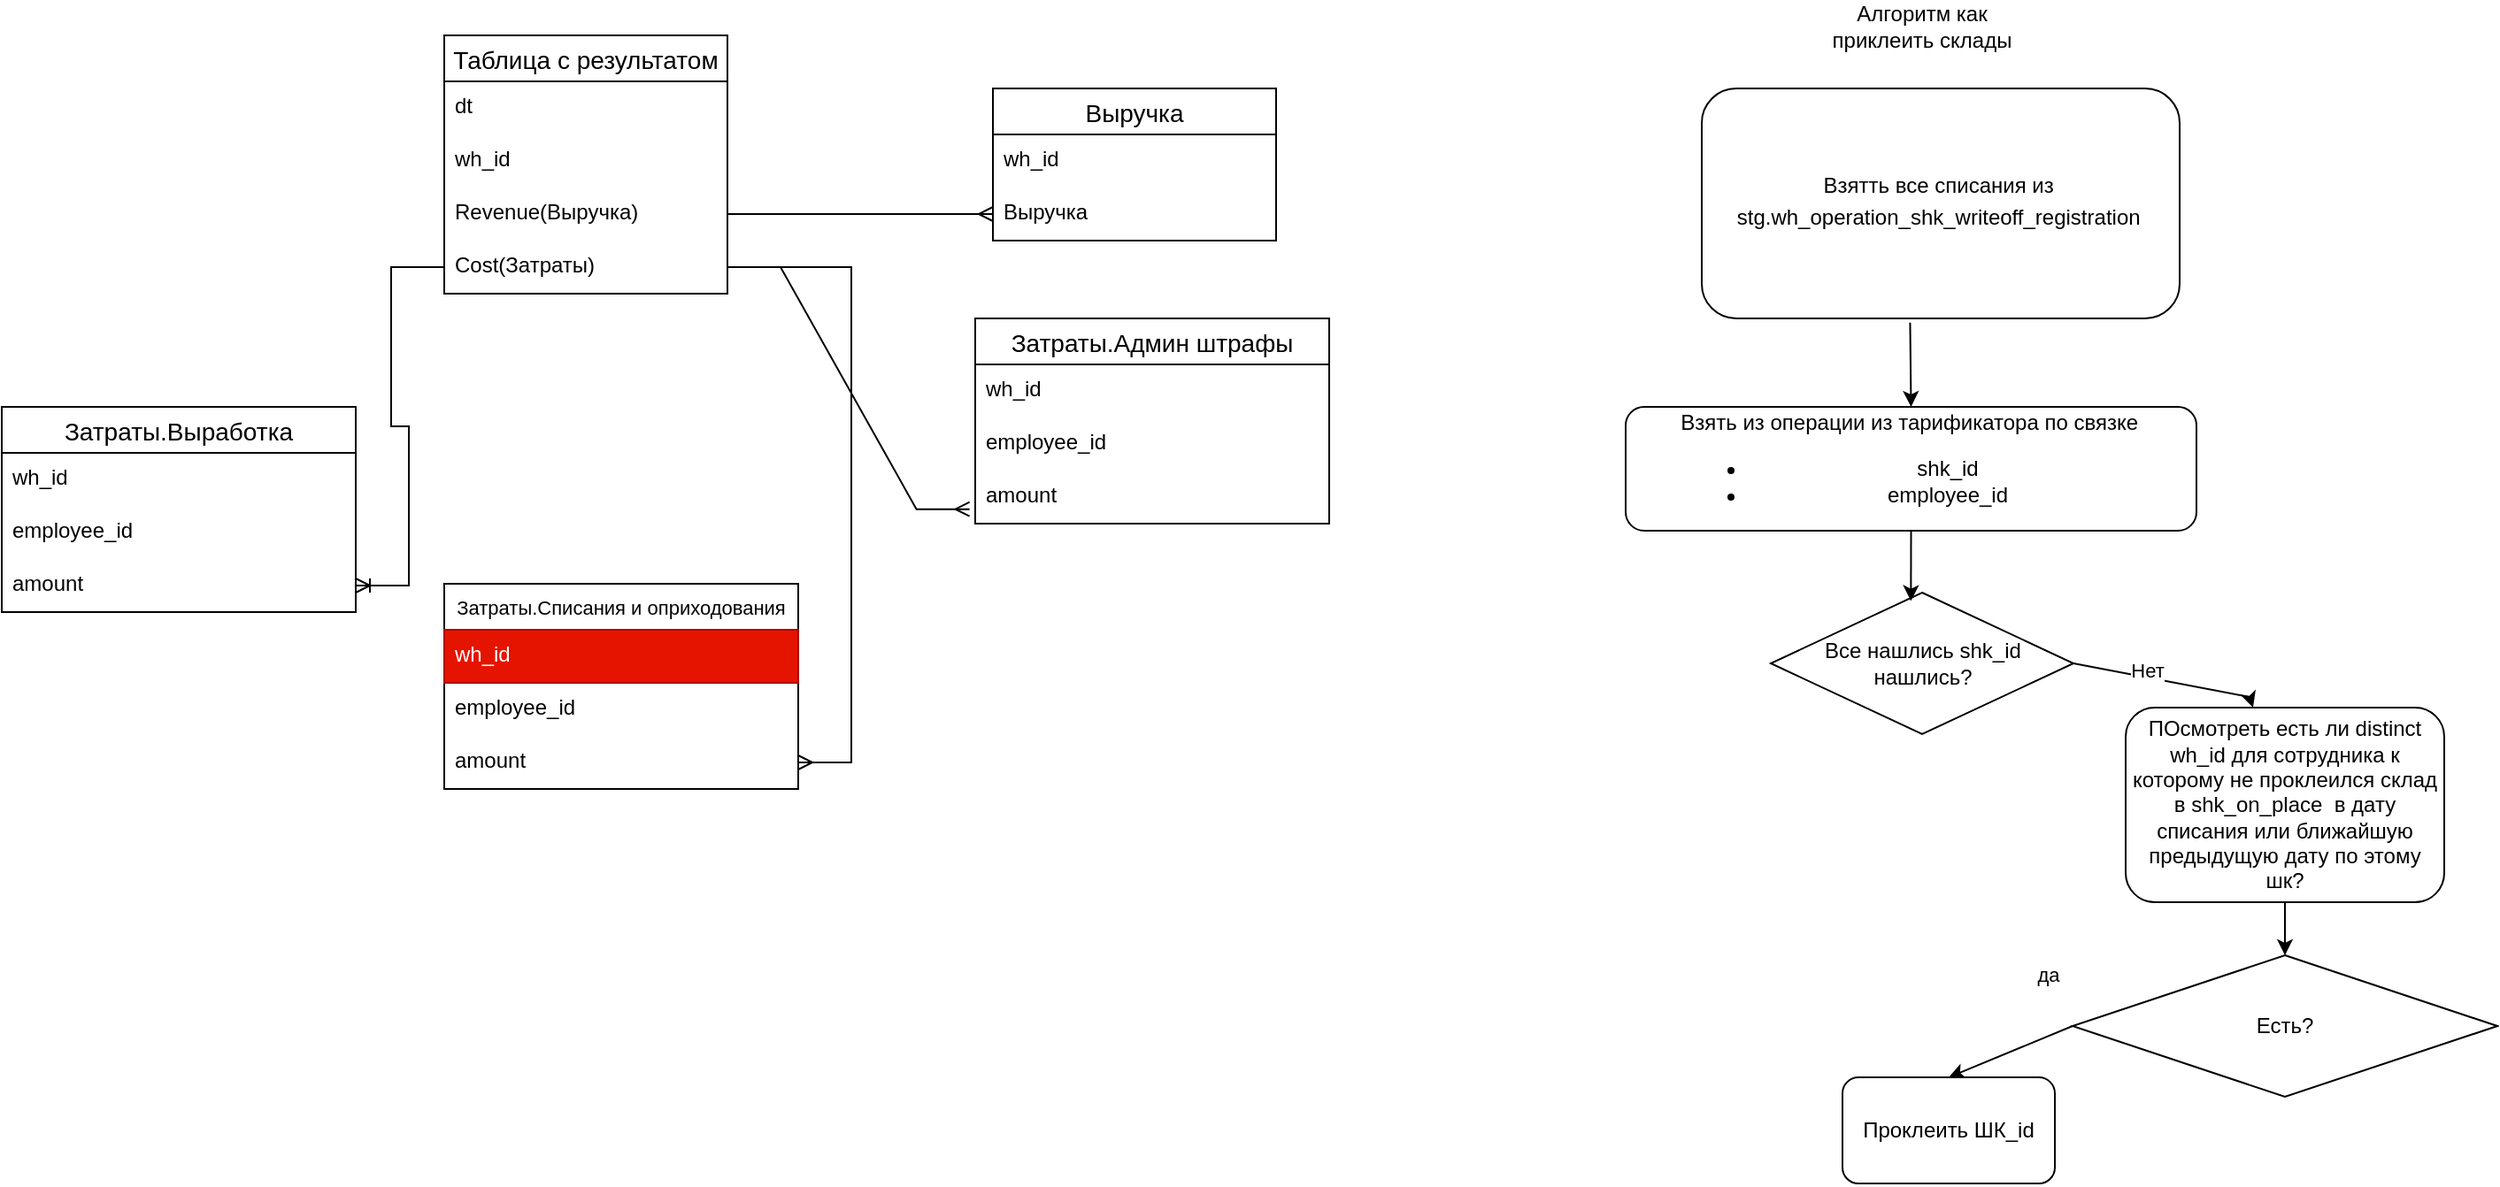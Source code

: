 <mxfile version="24.5.2" type="github">
  <diagram name="Page-1" id="e56a1550-8fbb-45ad-956c-1786394a9013">
    <mxGraphModel dx="1002" dy="575" grid="1" gridSize="10" guides="1" tooltips="1" connect="1" arrows="1" fold="1" page="1" pageScale="1" pageWidth="1100" pageHeight="850" background="none" math="0" shadow="0">
      <root>
        <mxCell id="0" />
        <mxCell id="1" parent="0" />
        <mxCell id="5e7JrkWrHbsxP8Q_pqoO-5" value="Таблица с результатом" style="swimlane;fontStyle=0;childLayout=stackLayout;horizontal=1;startSize=26;horizontalStack=0;resizeParent=1;resizeParentMax=0;resizeLast=0;collapsible=1;marginBottom=0;align=center;fontSize=14;" parent="1" vertex="1">
          <mxGeometry x="290" y="30" width="160" height="146" as="geometry" />
        </mxCell>
        <mxCell id="5e7JrkWrHbsxP8Q_pqoO-6" value="dt" style="text;strokeColor=none;fillColor=none;spacingLeft=4;spacingRight=4;overflow=hidden;rotatable=0;points=[[0,0.5],[1,0.5]];portConstraint=eastwest;fontSize=12;whiteSpace=wrap;html=1;" parent="5e7JrkWrHbsxP8Q_pqoO-5" vertex="1">
          <mxGeometry y="26" width="160" height="30" as="geometry" />
        </mxCell>
        <mxCell id="5e7JrkWrHbsxP8Q_pqoO-7" value="wh_id" style="text;strokeColor=none;fillColor=none;spacingLeft=4;spacingRight=4;overflow=hidden;rotatable=0;points=[[0,0.5],[1,0.5]];portConstraint=eastwest;fontSize=12;whiteSpace=wrap;html=1;" parent="5e7JrkWrHbsxP8Q_pqoO-5" vertex="1">
          <mxGeometry y="56" width="160" height="30" as="geometry" />
        </mxCell>
        <mxCell id="5e7JrkWrHbsxP8Q_pqoO-8" value="Revenue(Выручка)&lt;div&gt;&lt;br&gt;&lt;/div&gt;" style="text;strokeColor=none;fillColor=none;spacingLeft=4;spacingRight=4;overflow=hidden;rotatable=0;points=[[0,0.5],[1,0.5]];portConstraint=eastwest;fontSize=12;whiteSpace=wrap;html=1;" parent="5e7JrkWrHbsxP8Q_pqoO-5" vertex="1">
          <mxGeometry y="86" width="160" height="30" as="geometry" />
        </mxCell>
        <mxCell id="5e7JrkWrHbsxP8Q_pqoO-9" value="Cost(Затраты)" style="text;strokeColor=none;fillColor=none;spacingLeft=4;spacingRight=4;overflow=hidden;rotatable=0;points=[[0,0.5],[1,0.5]];portConstraint=eastwest;fontSize=12;whiteSpace=wrap;html=1;" parent="5e7JrkWrHbsxP8Q_pqoO-5" vertex="1">
          <mxGeometry y="116" width="160" height="30" as="geometry" />
        </mxCell>
        <mxCell id="5e7JrkWrHbsxP8Q_pqoO-10" value="Затраты.Выработка" style="swimlane;fontStyle=0;childLayout=stackLayout;horizontal=1;startSize=26;horizontalStack=0;resizeParent=1;resizeParentMax=0;resizeLast=0;collapsible=1;marginBottom=0;align=center;fontSize=14;" parent="1" vertex="1">
          <mxGeometry x="40" y="240" width="200" height="116" as="geometry" />
        </mxCell>
        <mxCell id="5e7JrkWrHbsxP8Q_pqoO-11" value="wh_id" style="text;strokeColor=none;fillColor=none;spacingLeft=4;spacingRight=4;overflow=hidden;rotatable=0;points=[[0,0.5],[1,0.5]];portConstraint=eastwest;fontSize=12;whiteSpace=wrap;html=1;" parent="5e7JrkWrHbsxP8Q_pqoO-10" vertex="1">
          <mxGeometry y="26" width="200" height="30" as="geometry" />
        </mxCell>
        <mxCell id="5e7JrkWrHbsxP8Q_pqoO-12" value="employee_id" style="text;strokeColor=none;fillColor=none;spacingLeft=4;spacingRight=4;overflow=hidden;rotatable=0;points=[[0,0.5],[1,0.5]];portConstraint=eastwest;fontSize=12;whiteSpace=wrap;html=1;" parent="5e7JrkWrHbsxP8Q_pqoO-10" vertex="1">
          <mxGeometry y="56" width="200" height="30" as="geometry" />
        </mxCell>
        <mxCell id="5e7JrkWrHbsxP8Q_pqoO-13" value="amount" style="text;strokeColor=none;fillColor=none;spacingLeft=4;spacingRight=4;overflow=hidden;rotatable=0;points=[[0,0.5],[1,0.5]];portConstraint=eastwest;fontSize=12;whiteSpace=wrap;html=1;" parent="5e7JrkWrHbsxP8Q_pqoO-10" vertex="1">
          <mxGeometry y="86" width="200" height="30" as="geometry" />
        </mxCell>
        <mxCell id="5e7JrkWrHbsxP8Q_pqoO-14" value="Затраты.Списания и оприходования" style="swimlane;fontStyle=0;childLayout=stackLayout;horizontal=1;startSize=26;horizontalStack=0;resizeParent=1;resizeParentMax=0;resizeLast=0;collapsible=1;marginBottom=0;align=center;fontSize=11;" parent="1" vertex="1">
          <mxGeometry x="290" y="340" width="200" height="116" as="geometry" />
        </mxCell>
        <mxCell id="5e7JrkWrHbsxP8Q_pqoO-15" value="wh_id" style="text;strokeColor=#B20000;fillColor=#e51400;spacingLeft=4;spacingRight=4;overflow=hidden;rotatable=0;points=[[0,0.5],[1,0.5]];portConstraint=eastwest;fontSize=12;whiteSpace=wrap;html=1;fontColor=#ffffff;" parent="5e7JrkWrHbsxP8Q_pqoO-14" vertex="1">
          <mxGeometry y="26" width="200" height="30" as="geometry" />
        </mxCell>
        <mxCell id="5e7JrkWrHbsxP8Q_pqoO-16" value="employee_id" style="text;strokeColor=none;fillColor=none;spacingLeft=4;spacingRight=4;overflow=hidden;rotatable=0;points=[[0,0.5],[1,0.5]];portConstraint=eastwest;fontSize=12;whiteSpace=wrap;html=1;" parent="5e7JrkWrHbsxP8Q_pqoO-14" vertex="1">
          <mxGeometry y="56" width="200" height="30" as="geometry" />
        </mxCell>
        <mxCell id="5e7JrkWrHbsxP8Q_pqoO-17" value="amount" style="text;strokeColor=none;fillColor=none;spacingLeft=4;spacingRight=4;overflow=hidden;rotatable=0;points=[[0,0.5],[1,0.5]];portConstraint=eastwest;fontSize=12;whiteSpace=wrap;html=1;" parent="5e7JrkWrHbsxP8Q_pqoO-14" vertex="1">
          <mxGeometry y="86" width="200" height="30" as="geometry" />
        </mxCell>
        <mxCell id="5e7JrkWrHbsxP8Q_pqoO-18" value="Затраты.Админ штрафы" style="swimlane;fontStyle=0;childLayout=stackLayout;horizontal=1;startSize=26;horizontalStack=0;resizeParent=1;resizeParentMax=0;resizeLast=0;collapsible=1;marginBottom=0;align=center;fontSize=14;" parent="1" vertex="1">
          <mxGeometry x="590" y="190" width="200" height="116" as="geometry" />
        </mxCell>
        <mxCell id="5e7JrkWrHbsxP8Q_pqoO-19" value="wh_id" style="text;strokeColor=none;fillColor=none;spacingLeft=4;spacingRight=4;overflow=hidden;rotatable=0;points=[[0,0.5],[1,0.5]];portConstraint=eastwest;fontSize=12;whiteSpace=wrap;html=1;" parent="5e7JrkWrHbsxP8Q_pqoO-18" vertex="1">
          <mxGeometry y="26" width="200" height="30" as="geometry" />
        </mxCell>
        <mxCell id="5e7JrkWrHbsxP8Q_pqoO-20" value="employee_id" style="text;strokeColor=none;fillColor=none;spacingLeft=4;spacingRight=4;overflow=hidden;rotatable=0;points=[[0,0.5],[1,0.5]];portConstraint=eastwest;fontSize=12;whiteSpace=wrap;html=1;" parent="5e7JrkWrHbsxP8Q_pqoO-18" vertex="1">
          <mxGeometry y="56" width="200" height="30" as="geometry" />
        </mxCell>
        <mxCell id="5e7JrkWrHbsxP8Q_pqoO-21" value="amount" style="text;strokeColor=none;fillColor=none;spacingLeft=4;spacingRight=4;overflow=hidden;rotatable=0;points=[[0,0.5],[1,0.5]];portConstraint=eastwest;fontSize=12;whiteSpace=wrap;html=1;" parent="5e7JrkWrHbsxP8Q_pqoO-18" vertex="1">
          <mxGeometry y="86" width="200" height="30" as="geometry" />
        </mxCell>
        <mxCell id="5e7JrkWrHbsxP8Q_pqoO-27" value="" style="edgeStyle=entityRelationEdgeStyle;fontSize=12;html=1;endArrow=ERoneToMany;rounded=0;exitX=0;exitY=0.5;exitDx=0;exitDy=0;" parent="1" source="5e7JrkWrHbsxP8Q_pqoO-9" target="5e7JrkWrHbsxP8Q_pqoO-13" edge="1">
          <mxGeometry width="100" height="100" relative="1" as="geometry">
            <mxPoint x="210" y="200" as="sourcePoint" />
            <mxPoint x="220" y="110" as="targetPoint" />
            <Array as="points">
              <mxPoint x="270" y="210" />
              <mxPoint x="260" y="300" />
            </Array>
          </mxGeometry>
        </mxCell>
        <mxCell id="5e7JrkWrHbsxP8Q_pqoO-28" value="" style="edgeStyle=entityRelationEdgeStyle;fontSize=12;html=1;endArrow=ERmany;rounded=0;exitX=1;exitY=0.5;exitDx=0;exitDy=0;" parent="1" source="5e7JrkWrHbsxP8Q_pqoO-9" target="5e7JrkWrHbsxP8Q_pqoO-17" edge="1">
          <mxGeometry width="100" height="100" relative="1" as="geometry">
            <mxPoint x="300" y="490" as="sourcePoint" />
            <mxPoint x="400" y="390" as="targetPoint" />
            <Array as="points">
              <mxPoint x="490" y="250" />
              <mxPoint x="490" y="300" />
            </Array>
          </mxGeometry>
        </mxCell>
        <mxCell id="5e7JrkWrHbsxP8Q_pqoO-29" value="" style="edgeStyle=entityRelationEdgeStyle;fontSize=12;html=1;endArrow=ERmany;rounded=0;entryX=-0.016;entryY=0.728;entryDx=0;entryDy=0;entryPerimeter=0;" parent="1" source="5e7JrkWrHbsxP8Q_pqoO-9" target="5e7JrkWrHbsxP8Q_pqoO-21" edge="1">
          <mxGeometry width="100" height="100" relative="1" as="geometry">
            <mxPoint x="480" y="190" as="sourcePoint" />
            <mxPoint x="770" y="80" as="targetPoint" />
          </mxGeometry>
        </mxCell>
        <mxCell id="5e7JrkWrHbsxP8Q_pqoO-30" value="Выручка" style="swimlane;fontStyle=0;childLayout=stackLayout;horizontal=1;startSize=26;horizontalStack=0;resizeParent=1;resizeParentMax=0;resizeLast=0;collapsible=1;marginBottom=0;align=center;fontSize=14;" parent="1" vertex="1">
          <mxGeometry x="600" y="60" width="160" height="86" as="geometry" />
        </mxCell>
        <mxCell id="5e7JrkWrHbsxP8Q_pqoO-31" value="wh_id" style="text;strokeColor=none;fillColor=none;spacingLeft=4;spacingRight=4;overflow=hidden;rotatable=0;points=[[0,0.5],[1,0.5]];portConstraint=eastwest;fontSize=12;whiteSpace=wrap;html=1;" parent="5e7JrkWrHbsxP8Q_pqoO-30" vertex="1">
          <mxGeometry y="26" width="160" height="30" as="geometry" />
        </mxCell>
        <mxCell id="5e7JrkWrHbsxP8Q_pqoO-33" value="Выручка" style="text;strokeColor=none;fillColor=none;spacingLeft=4;spacingRight=4;overflow=hidden;rotatable=0;points=[[0,0.5],[1,0.5]];portConstraint=eastwest;fontSize=12;whiteSpace=wrap;html=1;" parent="5e7JrkWrHbsxP8Q_pqoO-30" vertex="1">
          <mxGeometry y="56" width="160" height="30" as="geometry" />
        </mxCell>
        <mxCell id="5e7JrkWrHbsxP8Q_pqoO-34" value="" style="edgeStyle=entityRelationEdgeStyle;fontSize=12;html=1;endArrow=ERmany;rounded=0;exitX=1;exitY=0.5;exitDx=0;exitDy=0;" parent="1" source="5e7JrkWrHbsxP8Q_pqoO-8" target="5e7JrkWrHbsxP8Q_pqoO-33" edge="1">
          <mxGeometry width="100" height="100" relative="1" as="geometry">
            <mxPoint x="530" y="120" as="sourcePoint" />
            <mxPoint x="540" y="160" as="targetPoint" />
          </mxGeometry>
        </mxCell>
        <mxCell id="5e7JrkWrHbsxP8Q_pqoO-39" value="Взятть все списания из&amp;nbsp;&lt;br&gt;&lt;table style=&quot;border-collapse:&lt;br/&gt; collapse;width:379pt&quot; width=&quot;505&quot; cellspacing=&quot;0&quot; cellpadding=&quot;0&quot; border=&quot;0&quot;&gt;&lt;tbody&gt;&lt;tr style=&quot;height:15.0pt&quot; height=&quot;20&quot;&gt;  &lt;td style=&quot;height:15.0pt;width:379pt&quot; width=&quot;505&quot; class=&quot;xl65&quot; height=&quot;20&quot;&gt;stg.wh_operation_shk_writeoff_registration&lt;font class=&quot;font5&quot;&gt;&amp;nbsp;&lt;/font&gt;&lt;/td&gt;&lt;/tr&gt;&lt;/tbody&gt;&lt;/table&gt;" style="rounded=1;whiteSpace=wrap;html=1;" parent="1" vertex="1">
          <mxGeometry x="1000.5" y="60" width="270" height="130" as="geometry" />
        </mxCell>
        <mxCell id="5e7JrkWrHbsxP8Q_pqoO-40" value="Алгоритм как приклеить склады" style="text;html=1;align=center;verticalAlign=middle;whiteSpace=wrap;rounded=0;" parent="1" vertex="1">
          <mxGeometry x="1060" y="10" width="130" height="30" as="geometry" />
        </mxCell>
        <mxCell id="5e7JrkWrHbsxP8Q_pqoO-41" value="Взять из операции из тарификатора по связке&amp;nbsp;&lt;div&gt;&lt;ul&gt;&lt;li&gt;shk_id&lt;/li&gt;&lt;li&gt;employee_id&lt;/li&gt;&lt;/ul&gt;&lt;/div&gt;" style="rounded=1;whiteSpace=wrap;html=1;" parent="1" vertex="1">
          <mxGeometry x="957.5" y="240" width="322.5" height="70" as="geometry" />
        </mxCell>
        <mxCell id="Nrw7vuONaXYaBOCRPxlg-1" value="Все нашлись shk_id нашлись?" style="rhombus;whiteSpace=wrap;html=1;" vertex="1" parent="1">
          <mxGeometry x="1039.5" y="345" width="171" height="80" as="geometry" />
        </mxCell>
        <mxCell id="Nrw7vuONaXYaBOCRPxlg-2" value="" style="endArrow=classic;html=1;rounded=0;exitX=1;exitY=0.5;exitDx=0;exitDy=0;" edge="1" parent="1" source="Nrw7vuONaXYaBOCRPxlg-1" target="Nrw7vuONaXYaBOCRPxlg-4">
          <mxGeometry width="50" height="50" relative="1" as="geometry">
            <mxPoint x="1280" y="414" as="sourcePoint" />
            <mxPoint x="1350" y="494" as="targetPoint" />
            <Array as="points">
              <mxPoint x="1310" y="404" />
            </Array>
          </mxGeometry>
        </mxCell>
        <mxCell id="Nrw7vuONaXYaBOCRPxlg-3" value="Нет" style="edgeLabel;html=1;align=center;verticalAlign=middle;resizable=0;points=[];" vertex="1" connectable="0" parent="Nrw7vuONaXYaBOCRPxlg-2">
          <mxGeometry x="-0.236" y="4" relative="1" as="geometry">
            <mxPoint as="offset" />
          </mxGeometry>
        </mxCell>
        <mxCell id="Nrw7vuONaXYaBOCRPxlg-4" value="ПОсмотреть есть ли distinct wh_id для сотрудника к которому не проклеился склад&lt;div&gt;в shk_on_place&amp;nbsp; в дату списания или ближайшую предыдущую дату по этому шк?&lt;/div&gt;" style="rounded=1;whiteSpace=wrap;html=1;" vertex="1" parent="1">
          <mxGeometry x="1240" y="410" width="180" height="110" as="geometry" />
        </mxCell>
        <mxCell id="Nrw7vuONaXYaBOCRPxlg-5" value="" style="endArrow=classic;html=1;rounded=0;exitX=0.436;exitY=1.018;exitDx=0;exitDy=0;exitPerimeter=0;entryX=0.5;entryY=0;entryDx=0;entryDy=0;" edge="1" parent="1" source="5e7JrkWrHbsxP8Q_pqoO-39" target="5e7JrkWrHbsxP8Q_pqoO-41">
          <mxGeometry width="50" height="50" relative="1" as="geometry">
            <mxPoint x="1470" y="230" as="sourcePoint" />
            <mxPoint x="1520" y="180" as="targetPoint" />
          </mxGeometry>
        </mxCell>
        <mxCell id="Nrw7vuONaXYaBOCRPxlg-6" value="" style="endArrow=classic;html=1;rounded=0;exitX=0.5;exitY=1;exitDx=0;exitDy=0;entryX=0.463;entryY=0.06;entryDx=0;entryDy=0;entryPerimeter=0;" edge="1" parent="1" source="5e7JrkWrHbsxP8Q_pqoO-41" target="Nrw7vuONaXYaBOCRPxlg-1">
          <mxGeometry width="50" height="50" relative="1" as="geometry">
            <mxPoint x="890" y="510" as="sourcePoint" />
            <mxPoint x="940" y="460" as="targetPoint" />
          </mxGeometry>
        </mxCell>
        <mxCell id="Nrw7vuONaXYaBOCRPxlg-7" value="Есть?" style="rhombus;whiteSpace=wrap;html=1;" vertex="1" parent="1">
          <mxGeometry x="1210" y="550" width="240" height="80" as="geometry" />
        </mxCell>
        <mxCell id="Nrw7vuONaXYaBOCRPxlg-8" value="" style="endArrow=classic;html=1;rounded=0;exitX=0.5;exitY=1;exitDx=0;exitDy=0;entryX=0.5;entryY=0;entryDx=0;entryDy=0;" edge="1" parent="1" source="Nrw7vuONaXYaBOCRPxlg-4" target="Nrw7vuONaXYaBOCRPxlg-7">
          <mxGeometry width="50" height="50" relative="1" as="geometry">
            <mxPoint x="940" y="660" as="sourcePoint" />
            <mxPoint x="990" y="610" as="targetPoint" />
          </mxGeometry>
        </mxCell>
        <mxCell id="Nrw7vuONaXYaBOCRPxlg-9" value="" style="endArrow=classic;html=1;rounded=0;exitX=0;exitY=0.5;exitDx=0;exitDy=0;entryX=0.5;entryY=0;entryDx=0;entryDy=0;" edge="1" parent="1" source="Nrw7vuONaXYaBOCRPxlg-7" target="Nrw7vuONaXYaBOCRPxlg-10">
          <mxGeometry width="50" height="50" relative="1" as="geometry">
            <mxPoint x="1100" y="640" as="sourcePoint" />
            <mxPoint x="1120" y="660" as="targetPoint" />
          </mxGeometry>
        </mxCell>
        <mxCell id="Nrw7vuONaXYaBOCRPxlg-11" value="да" style="edgeLabel;html=1;align=center;verticalAlign=middle;resizable=0;points=[];" vertex="1" connectable="0" parent="Nrw7vuONaXYaBOCRPxlg-9">
          <mxGeometry x="-0.065" y="-2" relative="1" as="geometry">
            <mxPoint x="19" y="-41" as="offset" />
          </mxGeometry>
        </mxCell>
        <mxCell id="Nrw7vuONaXYaBOCRPxlg-10" value="Проклеить ШК_id" style="rounded=1;whiteSpace=wrap;html=1;" vertex="1" parent="1">
          <mxGeometry x="1080" y="619.04" width="120" height="60" as="geometry" />
        </mxCell>
      </root>
    </mxGraphModel>
  </diagram>
</mxfile>
